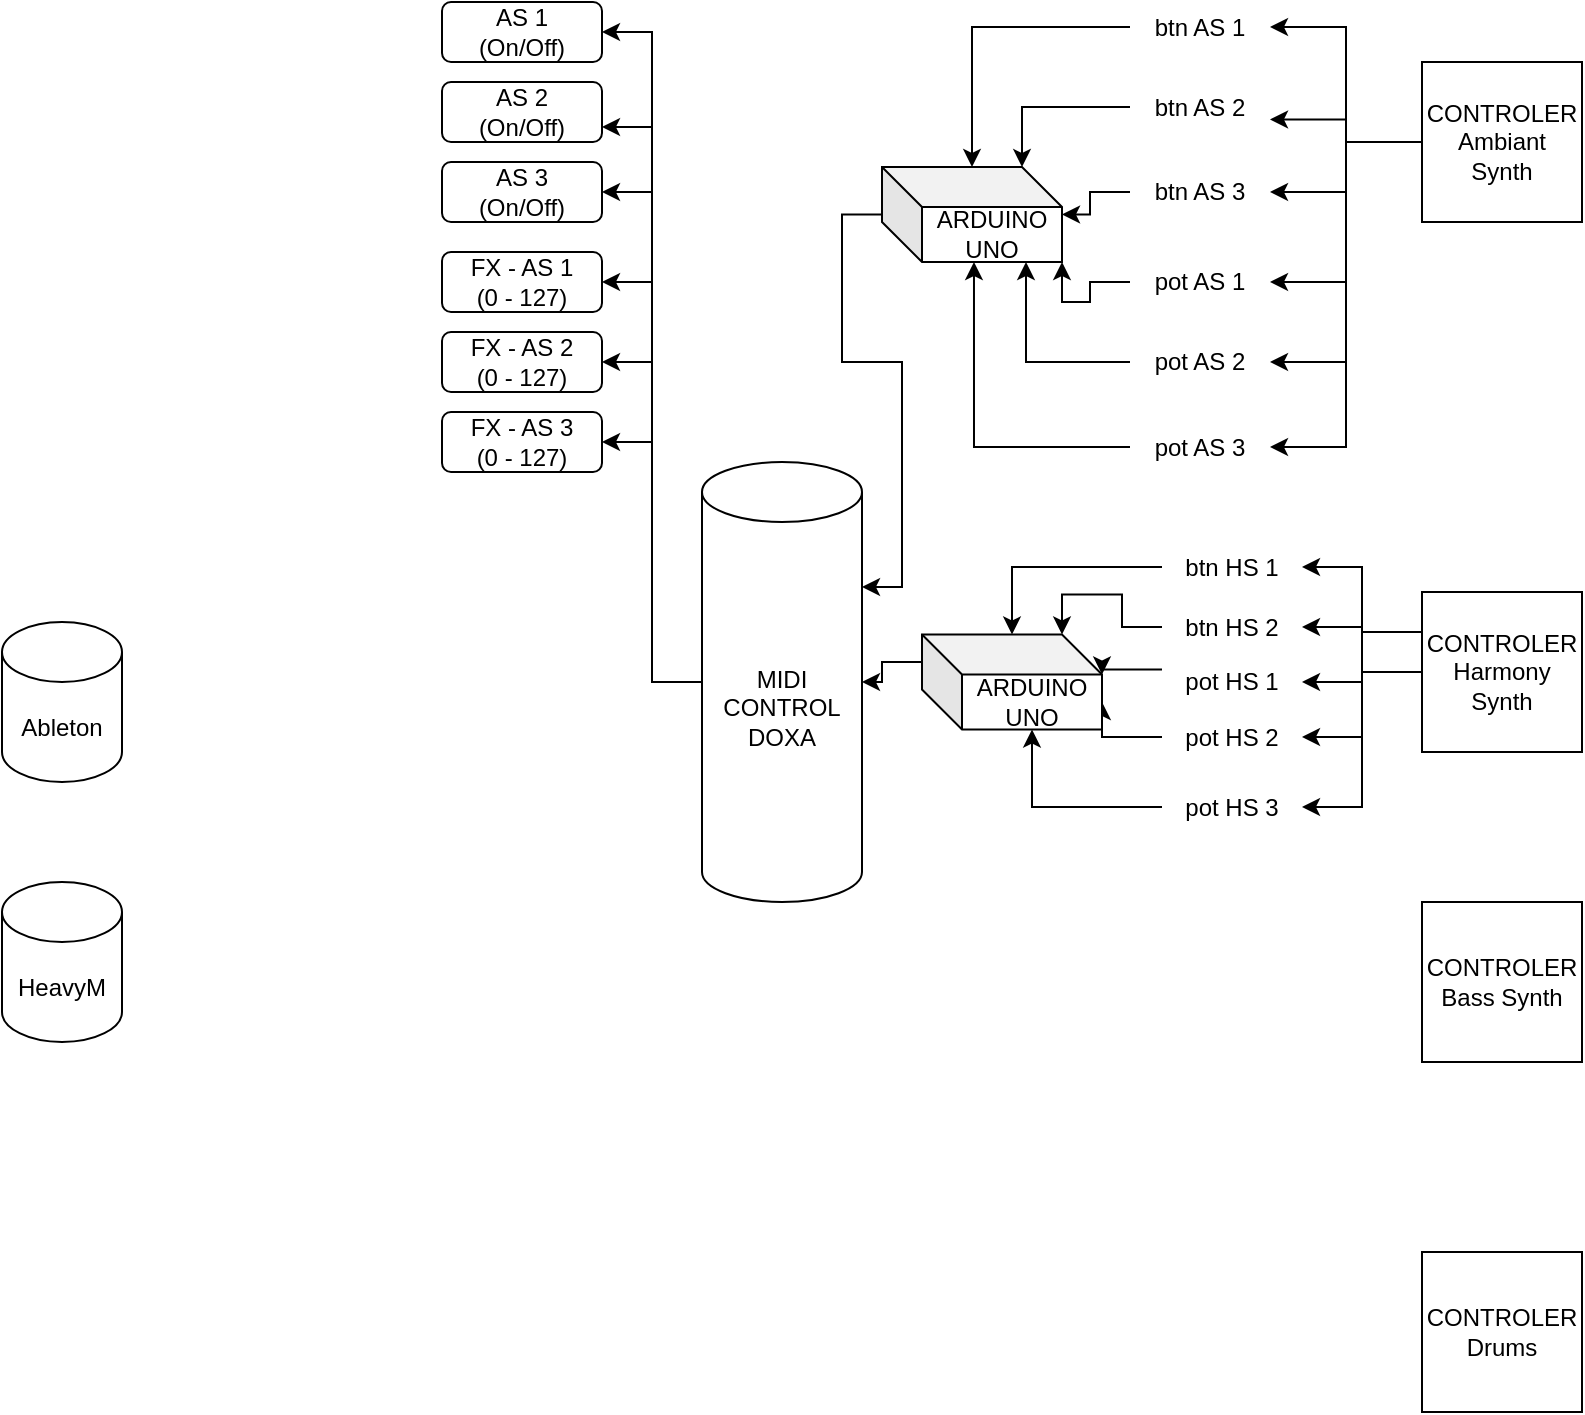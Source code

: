 <mxfile version="13.7.9" type="github">
  <diagram id="HvZzBXpGsYYU1vcpJQXH" name="Page-1">
    <mxGraphModel dx="681" dy="651" grid="1" gridSize="10" guides="1" tooltips="1" connect="1" arrows="1" fold="1" page="1" pageScale="1" pageWidth="827" pageHeight="1169" math="0" shadow="0">
      <root>
        <mxCell id="0" />
        <mxCell id="1" parent="0" />
        <mxCell id="ibvbcTeNg4M_Yn5BL4wx-1" value="&lt;div&gt;CONTROLER&lt;/div&gt;&lt;div&gt;Bass Synth&lt;/div&gt;" style="whiteSpace=wrap;html=1;aspect=fixed;" vertex="1" parent="1">
          <mxGeometry x="710" y="490" width="80" height="80" as="geometry" />
        </mxCell>
        <mxCell id="ibvbcTeNg4M_Yn5BL4wx-63" style="edgeStyle=orthogonalEdgeStyle;rounded=0;orthogonalLoop=1;jettySize=auto;html=1;exitX=0;exitY=0.25;exitDx=0;exitDy=0;entryX=1;entryY=0.5;entryDx=0;entryDy=0;" edge="1" parent="1" source="ibvbcTeNg4M_Yn5BL4wx-2" target="ibvbcTeNg4M_Yn5BL4wx-45">
          <mxGeometry relative="1" as="geometry" />
        </mxCell>
        <mxCell id="ibvbcTeNg4M_Yn5BL4wx-64" style="edgeStyle=orthogonalEdgeStyle;rounded=0;orthogonalLoop=1;jettySize=auto;html=1;entryX=1;entryY=0.5;entryDx=0;entryDy=0;" edge="1" parent="1" source="ibvbcTeNg4M_Yn5BL4wx-2" target="ibvbcTeNg4M_Yn5BL4wx-47">
          <mxGeometry relative="1" as="geometry" />
        </mxCell>
        <mxCell id="ibvbcTeNg4M_Yn5BL4wx-65" style="edgeStyle=orthogonalEdgeStyle;rounded=0;orthogonalLoop=1;jettySize=auto;html=1;" edge="1" parent="1" source="ibvbcTeNg4M_Yn5BL4wx-2" target="ibvbcTeNg4M_Yn5BL4wx-48">
          <mxGeometry relative="1" as="geometry" />
        </mxCell>
        <mxCell id="ibvbcTeNg4M_Yn5BL4wx-66" style="edgeStyle=orthogonalEdgeStyle;rounded=0;orthogonalLoop=1;jettySize=auto;html=1;" edge="1" parent="1" source="ibvbcTeNg4M_Yn5BL4wx-2" target="ibvbcTeNg4M_Yn5BL4wx-49">
          <mxGeometry relative="1" as="geometry" />
        </mxCell>
        <mxCell id="ibvbcTeNg4M_Yn5BL4wx-67" style="edgeStyle=orthogonalEdgeStyle;rounded=0;orthogonalLoop=1;jettySize=auto;html=1;entryX=1;entryY=0.5;entryDx=0;entryDy=0;" edge="1" parent="1" source="ibvbcTeNg4M_Yn5BL4wx-2" target="ibvbcTeNg4M_Yn5BL4wx-50">
          <mxGeometry relative="1" as="geometry" />
        </mxCell>
        <mxCell id="ibvbcTeNg4M_Yn5BL4wx-2" value="&lt;div&gt;CONTROLER&lt;/div&gt;Harmony Synth" style="whiteSpace=wrap;html=1;aspect=fixed;" vertex="1" parent="1">
          <mxGeometry x="710" y="335" width="80" height="80" as="geometry" />
        </mxCell>
        <mxCell id="ibvbcTeNg4M_Yn5BL4wx-39" style="edgeStyle=orthogonalEdgeStyle;rounded=0;orthogonalLoop=1;jettySize=auto;html=1;entryX=1;entryY=0.5;entryDx=0;entryDy=0;" edge="1" parent="1" source="ibvbcTeNg4M_Yn5BL4wx-3" target="ibvbcTeNg4M_Yn5BL4wx-11">
          <mxGeometry relative="1" as="geometry" />
        </mxCell>
        <mxCell id="ibvbcTeNg4M_Yn5BL4wx-40" style="edgeStyle=orthogonalEdgeStyle;rounded=0;orthogonalLoop=1;jettySize=auto;html=1;entryX=1;entryY=0.75;entryDx=0;entryDy=0;" edge="1" parent="1" source="ibvbcTeNg4M_Yn5BL4wx-3" target="ibvbcTeNg4M_Yn5BL4wx-12">
          <mxGeometry relative="1" as="geometry" />
        </mxCell>
        <mxCell id="ibvbcTeNg4M_Yn5BL4wx-41" style="edgeStyle=orthogonalEdgeStyle;rounded=0;orthogonalLoop=1;jettySize=auto;html=1;entryX=1;entryY=0.5;entryDx=0;entryDy=0;" edge="1" parent="1" source="ibvbcTeNg4M_Yn5BL4wx-3" target="ibvbcTeNg4M_Yn5BL4wx-13">
          <mxGeometry relative="1" as="geometry" />
        </mxCell>
        <mxCell id="ibvbcTeNg4M_Yn5BL4wx-42" style="edgeStyle=orthogonalEdgeStyle;rounded=0;orthogonalLoop=1;jettySize=auto;html=1;entryX=1;entryY=0.5;entryDx=0;entryDy=0;" edge="1" parent="1" source="ibvbcTeNg4M_Yn5BL4wx-3" target="ibvbcTeNg4M_Yn5BL4wx-20">
          <mxGeometry relative="1" as="geometry" />
        </mxCell>
        <mxCell id="ibvbcTeNg4M_Yn5BL4wx-43" style="edgeStyle=orthogonalEdgeStyle;rounded=0;orthogonalLoop=1;jettySize=auto;html=1;entryX=1;entryY=0.5;entryDx=0;entryDy=0;" edge="1" parent="1" source="ibvbcTeNg4M_Yn5BL4wx-3" target="ibvbcTeNg4M_Yn5BL4wx-21">
          <mxGeometry relative="1" as="geometry" />
        </mxCell>
        <mxCell id="ibvbcTeNg4M_Yn5BL4wx-44" style="edgeStyle=orthogonalEdgeStyle;rounded=0;orthogonalLoop=1;jettySize=auto;html=1;entryX=1;entryY=0.5;entryDx=0;entryDy=0;" edge="1" parent="1" source="ibvbcTeNg4M_Yn5BL4wx-3" target="ibvbcTeNg4M_Yn5BL4wx-22">
          <mxGeometry relative="1" as="geometry" />
        </mxCell>
        <mxCell id="ibvbcTeNg4M_Yn5BL4wx-3" value="&lt;div&gt;CONTROLER&lt;/div&gt;&lt;div&gt;Ambiant Synth&lt;/div&gt;" style="whiteSpace=wrap;html=1;aspect=fixed;" vertex="1" parent="1">
          <mxGeometry x="710" y="70" width="80" height="80" as="geometry" />
        </mxCell>
        <mxCell id="ibvbcTeNg4M_Yn5BL4wx-4" value="&lt;div&gt;&lt;div&gt;CONTROLER&lt;/div&gt;Drums&lt;/div&gt;" style="whiteSpace=wrap;html=1;aspect=fixed;" vertex="1" parent="1">
          <mxGeometry x="710" y="665" width="80" height="80" as="geometry" />
        </mxCell>
        <mxCell id="ibvbcTeNg4M_Yn5BL4wx-5" value="Ableton" style="shape=cylinder3;whiteSpace=wrap;html=1;boundedLbl=1;backgroundOutline=1;size=15;" vertex="1" parent="1">
          <mxGeometry y="350" width="60" height="80" as="geometry" />
        </mxCell>
        <mxCell id="ibvbcTeNg4M_Yn5BL4wx-6" value="HeavyM" style="shape=cylinder3;whiteSpace=wrap;html=1;boundedLbl=1;backgroundOutline=1;size=15;" vertex="1" parent="1">
          <mxGeometry y="480" width="60" height="80" as="geometry" />
        </mxCell>
        <mxCell id="ibvbcTeNg4M_Yn5BL4wx-7" value="&lt;div&gt;AS 1&lt;/div&gt;&lt;div&gt;(On/Off)&lt;br&gt;&lt;/div&gt;" style="rounded=1;whiteSpace=wrap;html=1;" vertex="1" parent="1">
          <mxGeometry x="220" y="40" width="80" height="30" as="geometry" />
        </mxCell>
        <mxCell id="ibvbcTeNg4M_Yn5BL4wx-8" value="&lt;div&gt;AS 2&lt;/div&gt;&lt;div&gt;(On/Off)&lt;/div&gt;" style="rounded=1;whiteSpace=wrap;html=1;" vertex="1" parent="1">
          <mxGeometry x="220" y="80" width="80" height="30" as="geometry" />
        </mxCell>
        <mxCell id="ibvbcTeNg4M_Yn5BL4wx-9" value="&lt;div&gt;AS 3&lt;br&gt;&lt;/div&gt;(On/Off)" style="rounded=1;whiteSpace=wrap;html=1;" vertex="1" parent="1">
          <mxGeometry x="220" y="120" width="80" height="30" as="geometry" />
        </mxCell>
        <mxCell id="ibvbcTeNg4M_Yn5BL4wx-26" style="edgeStyle=orthogonalEdgeStyle;rounded=0;orthogonalLoop=1;jettySize=auto;html=1;" edge="1" parent="1" source="ibvbcTeNg4M_Yn5BL4wx-11" target="ibvbcTeNg4M_Yn5BL4wx-24">
          <mxGeometry relative="1" as="geometry" />
        </mxCell>
        <mxCell id="ibvbcTeNg4M_Yn5BL4wx-11" value="btn AS 1" style="text;html=1;strokeColor=none;fillColor=none;align=center;verticalAlign=middle;whiteSpace=wrap;rounded=0;" vertex="1" parent="1">
          <mxGeometry x="564" y="40" width="70" height="25" as="geometry" />
        </mxCell>
        <mxCell id="ibvbcTeNg4M_Yn5BL4wx-27" style="edgeStyle=orthogonalEdgeStyle;rounded=0;orthogonalLoop=1;jettySize=auto;html=1;entryX=0;entryY=0;entryDx=70;entryDy=0;entryPerimeter=0;" edge="1" parent="1" source="ibvbcTeNg4M_Yn5BL4wx-12" target="ibvbcTeNg4M_Yn5BL4wx-24">
          <mxGeometry relative="1" as="geometry" />
        </mxCell>
        <mxCell id="ibvbcTeNg4M_Yn5BL4wx-12" value="btn AS 2" style="text;html=1;strokeColor=none;fillColor=none;align=center;verticalAlign=middle;whiteSpace=wrap;rounded=0;" vertex="1" parent="1">
          <mxGeometry x="564" y="80" width="70" height="25" as="geometry" />
        </mxCell>
        <mxCell id="ibvbcTeNg4M_Yn5BL4wx-28" style="edgeStyle=orthogonalEdgeStyle;rounded=0;orthogonalLoop=1;jettySize=auto;html=1;" edge="1" parent="1" source="ibvbcTeNg4M_Yn5BL4wx-13" target="ibvbcTeNg4M_Yn5BL4wx-24">
          <mxGeometry relative="1" as="geometry" />
        </mxCell>
        <mxCell id="ibvbcTeNg4M_Yn5BL4wx-13" value="btn AS 3" style="text;html=1;strokeColor=none;fillColor=none;align=center;verticalAlign=middle;whiteSpace=wrap;rounded=0;" vertex="1" parent="1">
          <mxGeometry x="564" y="122.5" width="70" height="25" as="geometry" />
        </mxCell>
        <mxCell id="ibvbcTeNg4M_Yn5BL4wx-16" value="&lt;div&gt;FX - AS 1&lt;/div&gt;&lt;div&gt;(0 - 127)&lt;br&gt;&lt;/div&gt;" style="rounded=1;whiteSpace=wrap;html=1;" vertex="1" parent="1">
          <mxGeometry x="220" y="165" width="80" height="30" as="geometry" />
        </mxCell>
        <mxCell id="ibvbcTeNg4M_Yn5BL4wx-17" value="FX - AS 2&lt;div&gt;(0 - 127)&lt;/div&gt;" style="rounded=1;whiteSpace=wrap;html=1;" vertex="1" parent="1">
          <mxGeometry x="220" y="205" width="80" height="30" as="geometry" />
        </mxCell>
        <mxCell id="ibvbcTeNg4M_Yn5BL4wx-18" value="FX - AS 3&lt;br&gt;(0 - 127)" style="rounded=1;whiteSpace=wrap;html=1;" vertex="1" parent="1">
          <mxGeometry x="220" y="245" width="80" height="30" as="geometry" />
        </mxCell>
        <mxCell id="ibvbcTeNg4M_Yn5BL4wx-29" style="edgeStyle=orthogonalEdgeStyle;rounded=0;orthogonalLoop=1;jettySize=auto;html=1;entryX=1;entryY=1;entryDx=0;entryDy=0;entryPerimeter=0;" edge="1" parent="1" source="ibvbcTeNg4M_Yn5BL4wx-20" target="ibvbcTeNg4M_Yn5BL4wx-24">
          <mxGeometry relative="1" as="geometry" />
        </mxCell>
        <mxCell id="ibvbcTeNg4M_Yn5BL4wx-20" value="pot AS 1" style="text;html=1;strokeColor=none;fillColor=none;align=center;verticalAlign=middle;whiteSpace=wrap;rounded=0;" vertex="1" parent="1">
          <mxGeometry x="564" y="167.5" width="70" height="25" as="geometry" />
        </mxCell>
        <mxCell id="ibvbcTeNg4M_Yn5BL4wx-30" style="edgeStyle=orthogonalEdgeStyle;rounded=0;orthogonalLoop=1;jettySize=auto;html=1;entryX=0.8;entryY=1;entryDx=0;entryDy=0;entryPerimeter=0;" edge="1" parent="1" source="ibvbcTeNg4M_Yn5BL4wx-21" target="ibvbcTeNg4M_Yn5BL4wx-24">
          <mxGeometry relative="1" as="geometry" />
        </mxCell>
        <mxCell id="ibvbcTeNg4M_Yn5BL4wx-21" value="pot AS 2" style="text;html=1;strokeColor=none;fillColor=none;align=center;verticalAlign=middle;whiteSpace=wrap;rounded=0;" vertex="1" parent="1">
          <mxGeometry x="564" y="207.5" width="70" height="25" as="geometry" />
        </mxCell>
        <mxCell id="ibvbcTeNg4M_Yn5BL4wx-31" style="edgeStyle=orthogonalEdgeStyle;rounded=0;orthogonalLoop=1;jettySize=auto;html=1;entryX=0.511;entryY=1;entryDx=0;entryDy=0;entryPerimeter=0;" edge="1" parent="1" source="ibvbcTeNg4M_Yn5BL4wx-22" target="ibvbcTeNg4M_Yn5BL4wx-24">
          <mxGeometry relative="1" as="geometry" />
        </mxCell>
        <mxCell id="ibvbcTeNg4M_Yn5BL4wx-22" value="pot AS 3" style="text;html=1;strokeColor=none;fillColor=none;align=center;verticalAlign=middle;whiteSpace=wrap;rounded=0;" vertex="1" parent="1">
          <mxGeometry x="564" y="250" width="70" height="25" as="geometry" />
        </mxCell>
        <mxCell id="ibvbcTeNg4M_Yn5BL4wx-32" style="edgeStyle=orthogonalEdgeStyle;rounded=0;orthogonalLoop=1;jettySize=auto;html=1;entryX=1;entryY=0;entryDx=0;entryDy=62.5;entryPerimeter=0;" edge="1" parent="1" source="ibvbcTeNg4M_Yn5BL4wx-24" target="ibvbcTeNg4M_Yn5BL4wx-25">
          <mxGeometry relative="1" as="geometry" />
        </mxCell>
        <mxCell id="ibvbcTeNg4M_Yn5BL4wx-24" value="ARDUINO UNO" style="shape=cube;whiteSpace=wrap;html=1;boundedLbl=1;backgroundOutline=1;darkOpacity=0.05;darkOpacity2=0.1;" vertex="1" parent="1">
          <mxGeometry x="440" y="122.5" width="90" height="47.5" as="geometry" />
        </mxCell>
        <mxCell id="ibvbcTeNg4M_Yn5BL4wx-33" style="edgeStyle=orthogonalEdgeStyle;rounded=0;orthogonalLoop=1;jettySize=auto;html=1;entryX=1;entryY=0.5;entryDx=0;entryDy=0;" edge="1" parent="1" source="ibvbcTeNg4M_Yn5BL4wx-25" target="ibvbcTeNg4M_Yn5BL4wx-7">
          <mxGeometry relative="1" as="geometry" />
        </mxCell>
        <mxCell id="ibvbcTeNg4M_Yn5BL4wx-34" style="edgeStyle=orthogonalEdgeStyle;rounded=0;orthogonalLoop=1;jettySize=auto;html=1;entryX=1;entryY=0.75;entryDx=0;entryDy=0;" edge="1" parent="1" source="ibvbcTeNg4M_Yn5BL4wx-25" target="ibvbcTeNg4M_Yn5BL4wx-8">
          <mxGeometry relative="1" as="geometry" />
        </mxCell>
        <mxCell id="ibvbcTeNg4M_Yn5BL4wx-35" style="edgeStyle=orthogonalEdgeStyle;rounded=0;orthogonalLoop=1;jettySize=auto;html=1;entryX=1;entryY=0.5;entryDx=0;entryDy=0;" edge="1" parent="1" source="ibvbcTeNg4M_Yn5BL4wx-25" target="ibvbcTeNg4M_Yn5BL4wx-9">
          <mxGeometry relative="1" as="geometry" />
        </mxCell>
        <mxCell id="ibvbcTeNg4M_Yn5BL4wx-36" style="edgeStyle=orthogonalEdgeStyle;rounded=0;orthogonalLoop=1;jettySize=auto;html=1;entryX=1;entryY=0.5;entryDx=0;entryDy=0;" edge="1" parent="1" source="ibvbcTeNg4M_Yn5BL4wx-25" target="ibvbcTeNg4M_Yn5BL4wx-16">
          <mxGeometry relative="1" as="geometry" />
        </mxCell>
        <mxCell id="ibvbcTeNg4M_Yn5BL4wx-37" style="edgeStyle=orthogonalEdgeStyle;rounded=0;orthogonalLoop=1;jettySize=auto;html=1;entryX=1;entryY=0.5;entryDx=0;entryDy=0;" edge="1" parent="1" source="ibvbcTeNg4M_Yn5BL4wx-25" target="ibvbcTeNg4M_Yn5BL4wx-17">
          <mxGeometry relative="1" as="geometry" />
        </mxCell>
        <mxCell id="ibvbcTeNg4M_Yn5BL4wx-38" style="edgeStyle=orthogonalEdgeStyle;rounded=0;orthogonalLoop=1;jettySize=auto;html=1;entryX=1;entryY=0.5;entryDx=0;entryDy=0;" edge="1" parent="1" source="ibvbcTeNg4M_Yn5BL4wx-25" target="ibvbcTeNg4M_Yn5BL4wx-18">
          <mxGeometry relative="1" as="geometry" />
        </mxCell>
        <mxCell id="ibvbcTeNg4M_Yn5BL4wx-25" value="MIDI CONTROL&lt;br&gt;DOXA" style="shape=cylinder3;whiteSpace=wrap;html=1;boundedLbl=1;backgroundOutline=1;size=15;" vertex="1" parent="1">
          <mxGeometry x="350" y="270" width="80" height="220" as="geometry" />
        </mxCell>
        <mxCell id="ibvbcTeNg4M_Yn5BL4wx-57" style="edgeStyle=orthogonalEdgeStyle;rounded=0;orthogonalLoop=1;jettySize=auto;html=1;exitX=0;exitY=0.5;exitDx=0;exitDy=0;" edge="1" parent="1" source="ibvbcTeNg4M_Yn5BL4wx-45" target="ibvbcTeNg4M_Yn5BL4wx-51">
          <mxGeometry relative="1" as="geometry" />
        </mxCell>
        <mxCell id="ibvbcTeNg4M_Yn5BL4wx-45" value="btn HS 1" style="text;html=1;strokeColor=none;fillColor=none;align=center;verticalAlign=middle;whiteSpace=wrap;rounded=0;" vertex="1" parent="1">
          <mxGeometry x="580" y="310" width="70" height="25" as="geometry" />
        </mxCell>
        <mxCell id="ibvbcTeNg4M_Yn5BL4wx-58" style="edgeStyle=orthogonalEdgeStyle;rounded=0;orthogonalLoop=1;jettySize=auto;html=1;exitX=0;exitY=0.5;exitDx=0;exitDy=0;entryX=0;entryY=0;entryDx=70;entryDy=0;entryPerimeter=0;" edge="1" parent="1" source="ibvbcTeNg4M_Yn5BL4wx-47" target="ibvbcTeNg4M_Yn5BL4wx-51">
          <mxGeometry relative="1" as="geometry" />
        </mxCell>
        <mxCell id="ibvbcTeNg4M_Yn5BL4wx-47" value="btn HS 2" style="text;html=1;strokeColor=none;fillColor=none;align=center;verticalAlign=middle;whiteSpace=wrap;rounded=0;" vertex="1" parent="1">
          <mxGeometry x="580" y="340" width="70" height="25" as="geometry" />
        </mxCell>
        <mxCell id="ibvbcTeNg4M_Yn5BL4wx-59" style="edgeStyle=orthogonalEdgeStyle;rounded=0;orthogonalLoop=1;jettySize=auto;html=1;exitX=0;exitY=0.25;exitDx=0;exitDy=0;entryX=0;entryY=0;entryDx=90;entryDy=20;entryPerimeter=0;" edge="1" parent="1" source="ibvbcTeNg4M_Yn5BL4wx-48" target="ibvbcTeNg4M_Yn5BL4wx-51">
          <mxGeometry relative="1" as="geometry" />
        </mxCell>
        <mxCell id="ibvbcTeNg4M_Yn5BL4wx-48" value="pot HS 1" style="text;html=1;strokeColor=none;fillColor=none;align=center;verticalAlign=middle;whiteSpace=wrap;rounded=0;" vertex="1" parent="1">
          <mxGeometry x="580" y="367.5" width="70" height="25" as="geometry" />
        </mxCell>
        <mxCell id="ibvbcTeNg4M_Yn5BL4wx-60" style="edgeStyle=orthogonalEdgeStyle;rounded=0;orthogonalLoop=1;jettySize=auto;html=1;exitX=0;exitY=0.5;exitDx=0;exitDy=0;entryX=0;entryY=0;entryDx=90;entryDy=33.75;entryPerimeter=0;" edge="1" parent="1" source="ibvbcTeNg4M_Yn5BL4wx-49" target="ibvbcTeNg4M_Yn5BL4wx-51">
          <mxGeometry relative="1" as="geometry" />
        </mxCell>
        <mxCell id="ibvbcTeNg4M_Yn5BL4wx-49" value="pot HS 2" style="text;html=1;strokeColor=none;fillColor=none;align=center;verticalAlign=middle;whiteSpace=wrap;rounded=0;" vertex="1" parent="1">
          <mxGeometry x="580" y="395" width="70" height="25" as="geometry" />
        </mxCell>
        <mxCell id="ibvbcTeNg4M_Yn5BL4wx-61" style="edgeStyle=orthogonalEdgeStyle;rounded=0;orthogonalLoop=1;jettySize=auto;html=1;exitX=0;exitY=0.5;exitDx=0;exitDy=0;entryX=0;entryY=0;entryDx=55;entryDy=47.5;entryPerimeter=0;" edge="1" parent="1" source="ibvbcTeNg4M_Yn5BL4wx-50" target="ibvbcTeNg4M_Yn5BL4wx-51">
          <mxGeometry relative="1" as="geometry" />
        </mxCell>
        <mxCell id="ibvbcTeNg4M_Yn5BL4wx-50" value="pot HS 3" style="text;html=1;strokeColor=none;fillColor=none;align=center;verticalAlign=middle;whiteSpace=wrap;rounded=0;" vertex="1" parent="1">
          <mxGeometry x="580" y="430" width="70" height="25" as="geometry" />
        </mxCell>
        <mxCell id="ibvbcTeNg4M_Yn5BL4wx-62" style="edgeStyle=orthogonalEdgeStyle;rounded=0;orthogonalLoop=1;jettySize=auto;html=1;exitX=0;exitY=0;exitDx=0;exitDy=13.75;exitPerimeter=0;" edge="1" parent="1" source="ibvbcTeNg4M_Yn5BL4wx-51" target="ibvbcTeNg4M_Yn5BL4wx-25">
          <mxGeometry relative="1" as="geometry" />
        </mxCell>
        <mxCell id="ibvbcTeNg4M_Yn5BL4wx-51" value="ARDUINO UNO" style="shape=cube;whiteSpace=wrap;html=1;boundedLbl=1;backgroundOutline=1;darkOpacity=0.05;darkOpacity2=0.1;" vertex="1" parent="1">
          <mxGeometry x="460" y="356.25" width="90" height="47.5" as="geometry" />
        </mxCell>
      </root>
    </mxGraphModel>
  </diagram>
</mxfile>
